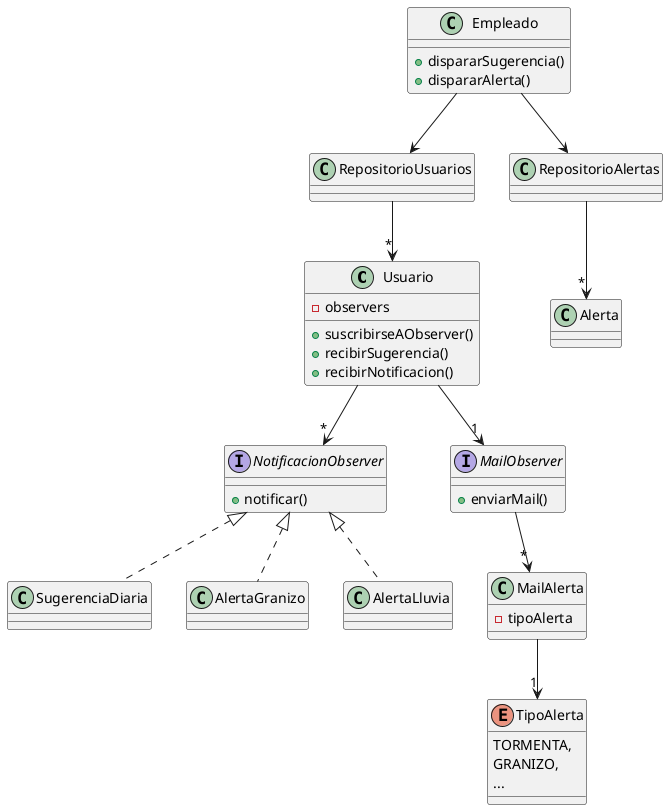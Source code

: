 @startuml sexta-iteracion

' Documento de patrón observer: https://docs.google.com/document/d/1h8Cce8faTG65RXoElPvAsPS-I8H2MxMbemzMcYCL56I/edit#
' Enunciado: https://docs.google.com/document/d/1NxqhJj70kt-_4aw-CawlISdJZyedzoOcLAVJAZVZISE/edit#

class Usuario {
    - observers

    + suscribirseAObserver()
    + recibirSugerencia()
    + recibirNotificacion()
}

Interface NotificacionObserver {
    + notificar()
}

class SugerenciaDiaria implements NotificacionObserver {}

class AlertaGranizo implements NotificacionObserver {}

class AlertaLluvia implements NotificacionObserver {}

Usuario --> "*" NotificacionObserver

class RepositorioUsuarios {
}

class Empleado {
    + dispararSugerencia()
    + dispararAlerta()
}

Empleado --> RepositorioUsuarios

Empleado --> RepositorioAlertas

RepositorioUsuarios --> "*" Usuario

class RepositorioAlertas {}

Interface MailObserver {
    + enviarMail()
}

class MailAlerta {
    - tipoAlerta
}

enum TipoAlerta {
    TORMENTA, 
    GRANIZO,
    ...
}

MailAlerta --> "1" TipoAlerta

MailObserver --> "*" MailAlerta

Usuario --> "1" MailObserver

class Alerta {}

RepositorioAlertas --> "*" Alerta

@enduml